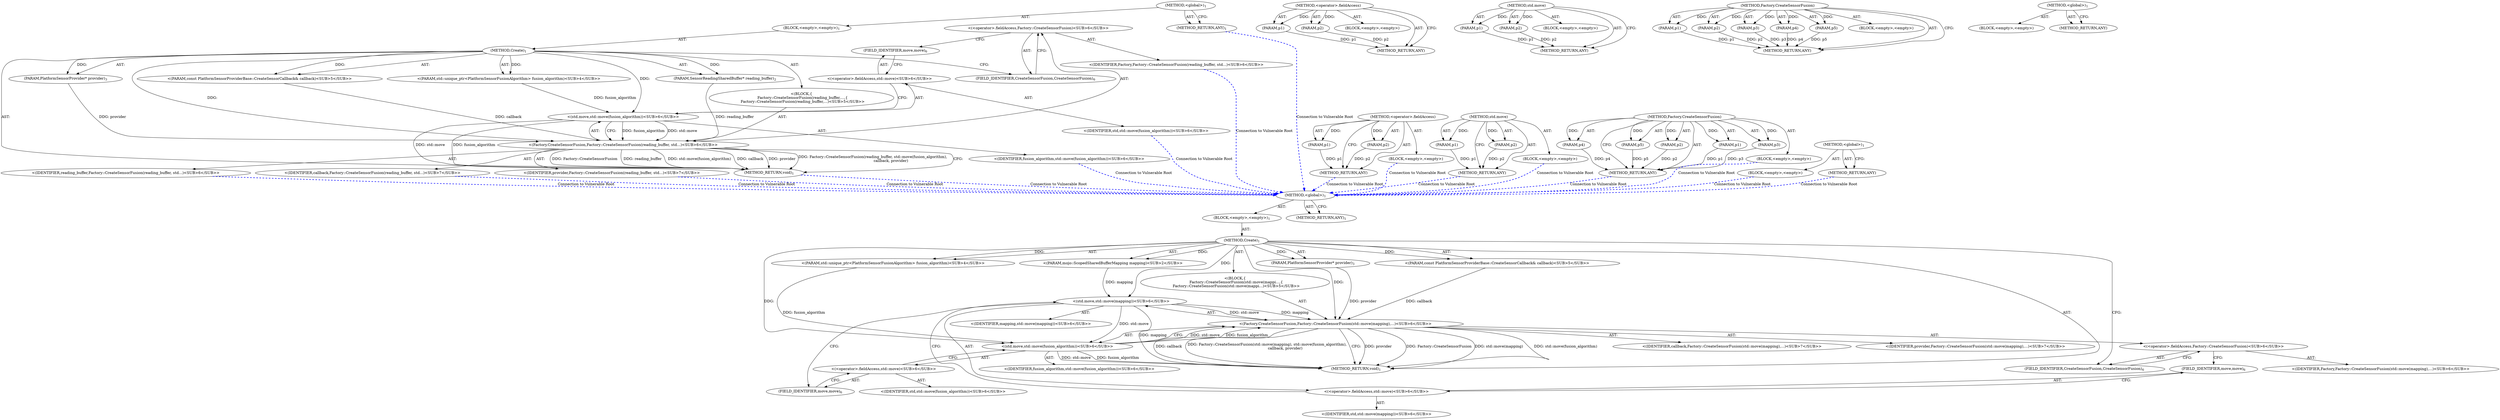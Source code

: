 digraph "&lt;global&gt;" {
vulnerable_6 [label=<(METHOD,&lt;global&gt;)<SUB>1</SUB>>];
vulnerable_7 [label=<(BLOCK,&lt;empty&gt;,&lt;empty&gt;)<SUB>1</SUB>>];
vulnerable_8 [label=<(METHOD,Create)<SUB>1</SUB>>];
vulnerable_9 [label="<(PARAM,mojo::ScopedSharedBufferMapping mapping)<SUB>2</SUB>>"];
vulnerable_10 [label=<(PARAM,PlatformSensorProvider* provider)<SUB>3</SUB>>];
vulnerable_11 [label="<(PARAM,std::unique_ptr&lt;PlatformSensorFusionAlgorithm&gt; fusion_algorithm)<SUB>4</SUB>>"];
vulnerable_12 [label="<(PARAM,const PlatformSensorProviderBase::CreateSensorCallback&amp; callback)<SUB>5</SUB>>"];
vulnerable_13 [label="<(BLOCK,{
  Factory::CreateSensorFusion(std::move(mappi...,{
  Factory::CreateSensorFusion(std::move(mappi...)<SUB>5</SUB>>"];
vulnerable_14 [label="<(Factory.CreateSensorFusion,Factory::CreateSensorFusion(std::move(mapping),...)<SUB>6</SUB>>"];
vulnerable_15 [label="<(&lt;operator&gt;.fieldAccess,Factory::CreateSensorFusion)<SUB>6</SUB>>"];
vulnerable_16 [label="<(IDENTIFIER,Factory,Factory::CreateSensorFusion(std::move(mapping),...)<SUB>6</SUB>>"];
vulnerable_17 [label=<(FIELD_IDENTIFIER,CreateSensorFusion,CreateSensorFusion)<SUB>6</SUB>>];
vulnerable_18 [label="<(std.move,std::move(mapping))<SUB>6</SUB>>"];
vulnerable_19 [label="<(&lt;operator&gt;.fieldAccess,std::move)<SUB>6</SUB>>"];
vulnerable_20 [label="<(IDENTIFIER,std,std::move(mapping))<SUB>6</SUB>>"];
vulnerable_21 [label=<(FIELD_IDENTIFIER,move,move)<SUB>6</SUB>>];
vulnerable_22 [label="<(IDENTIFIER,mapping,std::move(mapping))<SUB>6</SUB>>"];
vulnerable_23 [label="<(std.move,std::move(fusion_algorithm))<SUB>6</SUB>>"];
vulnerable_24 [label="<(&lt;operator&gt;.fieldAccess,std::move)<SUB>6</SUB>>"];
vulnerable_25 [label="<(IDENTIFIER,std,std::move(fusion_algorithm))<SUB>6</SUB>>"];
vulnerable_26 [label=<(FIELD_IDENTIFIER,move,move)<SUB>6</SUB>>];
vulnerable_27 [label="<(IDENTIFIER,fusion_algorithm,std::move(fusion_algorithm))<SUB>6</SUB>>"];
vulnerable_28 [label="<(IDENTIFIER,callback,Factory::CreateSensorFusion(std::move(mapping),...)<SUB>7</SUB>>"];
vulnerable_29 [label="<(IDENTIFIER,provider,Factory::CreateSensorFusion(std::move(mapping),...)<SUB>7</SUB>>"];
vulnerable_30 [label=<(METHOD_RETURN,void)<SUB>1</SUB>>];
vulnerable_32 [label=<(METHOD_RETURN,ANY)<SUB>1</SUB>>];
vulnerable_63 [label=<(METHOD,&lt;operator&gt;.fieldAccess)>];
vulnerable_64 [label=<(PARAM,p1)>];
vulnerable_65 [label=<(PARAM,p2)>];
vulnerable_66 [label=<(BLOCK,&lt;empty&gt;,&lt;empty&gt;)>];
vulnerable_67 [label=<(METHOD_RETURN,ANY)>];
vulnerable_68 [label=<(METHOD,std.move)>];
vulnerable_69 [label=<(PARAM,p1)>];
vulnerable_70 [label=<(PARAM,p2)>];
vulnerable_71 [label=<(BLOCK,&lt;empty&gt;,&lt;empty&gt;)>];
vulnerable_72 [label=<(METHOD_RETURN,ANY)>];
vulnerable_55 [label=<(METHOD,Factory.CreateSensorFusion)>];
vulnerable_56 [label=<(PARAM,p1)>];
vulnerable_57 [label=<(PARAM,p2)>];
vulnerable_58 [label=<(PARAM,p3)>];
vulnerable_59 [label=<(PARAM,p4)>];
vulnerable_60 [label=<(PARAM,p5)>];
vulnerable_61 [label=<(BLOCK,&lt;empty&gt;,&lt;empty&gt;)>];
vulnerable_62 [label=<(METHOD_RETURN,ANY)>];
vulnerable_49 [label=<(METHOD,&lt;global&gt;)<SUB>1</SUB>>];
vulnerable_50 [label=<(BLOCK,&lt;empty&gt;,&lt;empty&gt;)>];
vulnerable_51 [label=<(METHOD_RETURN,ANY)>];
fixed_6 [label=<(METHOD,&lt;global&gt;)<SUB>1</SUB>>];
fixed_7 [label=<(BLOCK,&lt;empty&gt;,&lt;empty&gt;)<SUB>1</SUB>>];
fixed_8 [label=<(METHOD,Create)<SUB>1</SUB>>];
fixed_9 [label=<(PARAM,SensorReadingSharedBuffer* reading_buffer)<SUB>2</SUB>>];
fixed_10 [label=<(PARAM,PlatformSensorProvider* provider)<SUB>3</SUB>>];
fixed_11 [label="<(PARAM,std::unique_ptr&lt;PlatformSensorFusionAlgorithm&gt; fusion_algorithm)<SUB>4</SUB>>"];
fixed_12 [label="<(PARAM,const PlatformSensorProviderBase::CreateSensorCallback&amp; callback)<SUB>5</SUB>>"];
fixed_13 [label="<(BLOCK,{
  Factory::CreateSensorFusion(reading_buffer,...,{
  Factory::CreateSensorFusion(reading_buffer,...)<SUB>5</SUB>>"];
fixed_14 [label="<(Factory.CreateSensorFusion,Factory::CreateSensorFusion(reading_buffer, std...)<SUB>6</SUB>>"];
fixed_15 [label="<(&lt;operator&gt;.fieldAccess,Factory::CreateSensorFusion)<SUB>6</SUB>>"];
fixed_16 [label="<(IDENTIFIER,Factory,Factory::CreateSensorFusion(reading_buffer, std...)<SUB>6</SUB>>"];
fixed_17 [label=<(FIELD_IDENTIFIER,CreateSensorFusion,CreateSensorFusion)<SUB>6</SUB>>];
fixed_18 [label="<(IDENTIFIER,reading_buffer,Factory::CreateSensorFusion(reading_buffer, std...)<SUB>6</SUB>>"];
fixed_19 [label="<(std.move,std::move(fusion_algorithm))<SUB>6</SUB>>"];
fixed_20 [label="<(&lt;operator&gt;.fieldAccess,std::move)<SUB>6</SUB>>"];
fixed_21 [label="<(IDENTIFIER,std,std::move(fusion_algorithm))<SUB>6</SUB>>"];
fixed_22 [label=<(FIELD_IDENTIFIER,move,move)<SUB>6</SUB>>];
fixed_23 [label="<(IDENTIFIER,fusion_algorithm,std::move(fusion_algorithm))<SUB>6</SUB>>"];
fixed_24 [label="<(IDENTIFIER,callback,Factory::CreateSensorFusion(reading_buffer, std...)<SUB>7</SUB>>"];
fixed_25 [label="<(IDENTIFIER,provider,Factory::CreateSensorFusion(reading_buffer, std...)<SUB>7</SUB>>"];
fixed_26 [label=<(METHOD_RETURN,void)<SUB>1</SUB>>];
fixed_28 [label=<(METHOD_RETURN,ANY)<SUB>1</SUB>>];
fixed_59 [label=<(METHOD,&lt;operator&gt;.fieldAccess)>];
fixed_60 [label=<(PARAM,p1)>];
fixed_61 [label=<(PARAM,p2)>];
fixed_62 [label=<(BLOCK,&lt;empty&gt;,&lt;empty&gt;)>];
fixed_63 [label=<(METHOD_RETURN,ANY)>];
fixed_64 [label=<(METHOD,std.move)>];
fixed_65 [label=<(PARAM,p1)>];
fixed_66 [label=<(PARAM,p2)>];
fixed_67 [label=<(BLOCK,&lt;empty&gt;,&lt;empty&gt;)>];
fixed_68 [label=<(METHOD_RETURN,ANY)>];
fixed_51 [label=<(METHOD,Factory.CreateSensorFusion)>];
fixed_52 [label=<(PARAM,p1)>];
fixed_53 [label=<(PARAM,p2)>];
fixed_54 [label=<(PARAM,p3)>];
fixed_55 [label=<(PARAM,p4)>];
fixed_56 [label=<(PARAM,p5)>];
fixed_57 [label=<(BLOCK,&lt;empty&gt;,&lt;empty&gt;)>];
fixed_58 [label=<(METHOD_RETURN,ANY)>];
fixed_45 [label=<(METHOD,&lt;global&gt;)<SUB>1</SUB>>];
fixed_46 [label=<(BLOCK,&lt;empty&gt;,&lt;empty&gt;)>];
fixed_47 [label=<(METHOD_RETURN,ANY)>];
vulnerable_6 -> vulnerable_7  [key=0, label="AST: "];
vulnerable_6 -> vulnerable_32  [key=0, label="AST: "];
vulnerable_6 -> vulnerable_32  [key=1, label="CFG: "];
vulnerable_7 -> vulnerable_8  [key=0, label="AST: "];
vulnerable_8 -> vulnerable_9  [key=0, label="AST: "];
vulnerable_8 -> vulnerable_9  [key=1, label="DDG: "];
vulnerable_8 -> vulnerable_10  [key=0, label="AST: "];
vulnerable_8 -> vulnerable_10  [key=1, label="DDG: "];
vulnerable_8 -> vulnerable_11  [key=0, label="AST: "];
vulnerable_8 -> vulnerable_11  [key=1, label="DDG: "];
vulnerable_8 -> vulnerable_12  [key=0, label="AST: "];
vulnerable_8 -> vulnerable_12  [key=1, label="DDG: "];
vulnerable_8 -> vulnerable_13  [key=0, label="AST: "];
vulnerable_8 -> vulnerable_30  [key=0, label="AST: "];
vulnerable_8 -> vulnerable_17  [key=0, label="CFG: "];
vulnerable_8 -> vulnerable_14  [key=0, label="DDG: "];
vulnerable_8 -> vulnerable_18  [key=0, label="DDG: "];
vulnerable_8 -> vulnerable_23  [key=0, label="DDG: "];
vulnerable_9 -> vulnerable_18  [key=0, label="DDG: mapping"];
vulnerable_10 -> vulnerable_14  [key=0, label="DDG: provider"];
vulnerable_11 -> vulnerable_23  [key=0, label="DDG: fusion_algorithm"];
vulnerable_12 -> vulnerable_14  [key=0, label="DDG: callback"];
vulnerable_13 -> vulnerable_14  [key=0, label="AST: "];
vulnerable_14 -> vulnerable_15  [key=0, label="AST: "];
vulnerable_14 -> vulnerable_18  [key=0, label="AST: "];
vulnerable_14 -> vulnerable_23  [key=0, label="AST: "];
vulnerable_14 -> vulnerable_28  [key=0, label="AST: "];
vulnerable_14 -> vulnerable_29  [key=0, label="AST: "];
vulnerable_14 -> vulnerable_30  [key=0, label="CFG: "];
vulnerable_14 -> vulnerable_30  [key=1, label="DDG: Factory::CreateSensorFusion"];
vulnerable_14 -> vulnerable_30  [key=2, label="DDG: std::move(mapping)"];
vulnerable_14 -> vulnerable_30  [key=3, label="DDG: std::move(fusion_algorithm)"];
vulnerable_14 -> vulnerable_30  [key=4, label="DDG: callback"];
vulnerable_14 -> vulnerable_30  [key=5, label="DDG: provider"];
vulnerable_14 -> vulnerable_30  [key=6, label="DDG: Factory::CreateSensorFusion(std::move(mapping), std::move(fusion_algorithm),
                               callback, provider)"];
vulnerable_15 -> vulnerable_16  [key=0, label="AST: "];
vulnerable_15 -> vulnerable_17  [key=0, label="AST: "];
vulnerable_15 -> vulnerable_21  [key=0, label="CFG: "];
vulnerable_17 -> vulnerable_15  [key=0, label="CFG: "];
vulnerable_18 -> vulnerable_19  [key=0, label="AST: "];
vulnerable_18 -> vulnerable_22  [key=0, label="AST: "];
vulnerable_18 -> vulnerable_26  [key=0, label="CFG: "];
vulnerable_18 -> vulnerable_30  [key=0, label="DDG: mapping"];
vulnerable_18 -> vulnerable_14  [key=0, label="DDG: std::move"];
vulnerable_18 -> vulnerable_14  [key=1, label="DDG: mapping"];
vulnerable_18 -> vulnerable_23  [key=0, label="DDG: std::move"];
vulnerable_19 -> vulnerable_20  [key=0, label="AST: "];
vulnerable_19 -> vulnerable_21  [key=0, label="AST: "];
vulnerable_19 -> vulnerable_18  [key=0, label="CFG: "];
vulnerable_21 -> vulnerable_19  [key=0, label="CFG: "];
vulnerable_23 -> vulnerable_24  [key=0, label="AST: "];
vulnerable_23 -> vulnerable_27  [key=0, label="AST: "];
vulnerable_23 -> vulnerable_14  [key=0, label="CFG: "];
vulnerable_23 -> vulnerable_14  [key=1, label="DDG: std::move"];
vulnerable_23 -> vulnerable_14  [key=2, label="DDG: fusion_algorithm"];
vulnerable_23 -> vulnerable_30  [key=0, label="DDG: std::move"];
vulnerable_23 -> vulnerable_30  [key=1, label="DDG: fusion_algorithm"];
vulnerable_24 -> vulnerable_25  [key=0, label="AST: "];
vulnerable_24 -> vulnerable_26  [key=0, label="AST: "];
vulnerable_24 -> vulnerable_23  [key=0, label="CFG: "];
vulnerable_26 -> vulnerable_24  [key=0, label="CFG: "];
vulnerable_63 -> vulnerable_64  [key=0, label="AST: "];
vulnerable_63 -> vulnerable_64  [key=1, label="DDG: "];
vulnerable_63 -> vulnerable_66  [key=0, label="AST: "];
vulnerable_63 -> vulnerable_65  [key=0, label="AST: "];
vulnerable_63 -> vulnerable_65  [key=1, label="DDG: "];
vulnerable_63 -> vulnerable_67  [key=0, label="AST: "];
vulnerable_63 -> vulnerable_67  [key=1, label="CFG: "];
vulnerable_64 -> vulnerable_67  [key=0, label="DDG: p1"];
vulnerable_65 -> vulnerable_67  [key=0, label="DDG: p2"];
vulnerable_68 -> vulnerable_69  [key=0, label="AST: "];
vulnerable_68 -> vulnerable_69  [key=1, label="DDG: "];
vulnerable_68 -> vulnerable_71  [key=0, label="AST: "];
vulnerable_68 -> vulnerable_70  [key=0, label="AST: "];
vulnerable_68 -> vulnerable_70  [key=1, label="DDG: "];
vulnerable_68 -> vulnerable_72  [key=0, label="AST: "];
vulnerable_68 -> vulnerable_72  [key=1, label="CFG: "];
vulnerable_69 -> vulnerable_72  [key=0, label="DDG: p1"];
vulnerable_70 -> vulnerable_72  [key=0, label="DDG: p2"];
vulnerable_55 -> vulnerable_56  [key=0, label="AST: "];
vulnerable_55 -> vulnerable_56  [key=1, label="DDG: "];
vulnerable_55 -> vulnerable_61  [key=0, label="AST: "];
vulnerable_55 -> vulnerable_57  [key=0, label="AST: "];
vulnerable_55 -> vulnerable_57  [key=1, label="DDG: "];
vulnerable_55 -> vulnerable_62  [key=0, label="AST: "];
vulnerable_55 -> vulnerable_62  [key=1, label="CFG: "];
vulnerable_55 -> vulnerable_58  [key=0, label="AST: "];
vulnerable_55 -> vulnerable_58  [key=1, label="DDG: "];
vulnerable_55 -> vulnerable_59  [key=0, label="AST: "];
vulnerable_55 -> vulnerable_59  [key=1, label="DDG: "];
vulnerable_55 -> vulnerable_60  [key=0, label="AST: "];
vulnerable_55 -> vulnerable_60  [key=1, label="DDG: "];
vulnerable_56 -> vulnerable_62  [key=0, label="DDG: p1"];
vulnerable_57 -> vulnerable_62  [key=0, label="DDG: p2"];
vulnerable_58 -> vulnerable_62  [key=0, label="DDG: p3"];
vulnerable_59 -> vulnerable_62  [key=0, label="DDG: p4"];
vulnerable_60 -> vulnerable_62  [key=0, label="DDG: p5"];
vulnerable_49 -> vulnerable_50  [key=0, label="AST: "];
vulnerable_49 -> vulnerable_51  [key=0, label="AST: "];
vulnerable_49 -> vulnerable_51  [key=1, label="CFG: "];
fixed_6 -> fixed_7  [key=0, label="AST: "];
fixed_6 -> fixed_28  [key=0, label="AST: "];
fixed_6 -> fixed_28  [key=1, label="CFG: "];
fixed_7 -> fixed_8  [key=0, label="AST: "];
fixed_8 -> fixed_9  [key=0, label="AST: "];
fixed_8 -> fixed_9  [key=1, label="DDG: "];
fixed_8 -> fixed_10  [key=0, label="AST: "];
fixed_8 -> fixed_10  [key=1, label="DDG: "];
fixed_8 -> fixed_11  [key=0, label="AST: "];
fixed_8 -> fixed_11  [key=1, label="DDG: "];
fixed_8 -> fixed_12  [key=0, label="AST: "];
fixed_8 -> fixed_12  [key=1, label="DDG: "];
fixed_8 -> fixed_13  [key=0, label="AST: "];
fixed_8 -> fixed_26  [key=0, label="AST: "];
fixed_8 -> fixed_17  [key=0, label="CFG: "];
fixed_8 -> fixed_14  [key=0, label="DDG: "];
fixed_8 -> fixed_19  [key=0, label="DDG: "];
fixed_9 -> fixed_14  [key=0, label="DDG: reading_buffer"];
fixed_10 -> fixed_14  [key=0, label="DDG: provider"];
fixed_11 -> fixed_19  [key=0, label="DDG: fusion_algorithm"];
fixed_12 -> fixed_14  [key=0, label="DDG: callback"];
fixed_13 -> fixed_14  [key=0, label="AST: "];
fixed_14 -> fixed_15  [key=0, label="AST: "];
fixed_14 -> fixed_18  [key=0, label="AST: "];
fixed_14 -> fixed_19  [key=0, label="AST: "];
fixed_14 -> fixed_24  [key=0, label="AST: "];
fixed_14 -> fixed_25  [key=0, label="AST: "];
fixed_14 -> fixed_26  [key=0, label="CFG: "];
fixed_14 -> fixed_26  [key=1, label="DDG: Factory::CreateSensorFusion"];
fixed_14 -> fixed_26  [key=2, label="DDG: reading_buffer"];
fixed_14 -> fixed_26  [key=3, label="DDG: std::move(fusion_algorithm)"];
fixed_14 -> fixed_26  [key=4, label="DDG: callback"];
fixed_14 -> fixed_26  [key=5, label="DDG: provider"];
fixed_14 -> fixed_26  [key=6, label="DDG: Factory::CreateSensorFusion(reading_buffer, std::move(fusion_algorithm),
                               callback, provider)"];
fixed_15 -> fixed_16  [key=0, label="AST: "];
fixed_15 -> fixed_17  [key=0, label="AST: "];
fixed_15 -> fixed_22  [key=0, label="CFG: "];
fixed_16 -> vulnerable_6  [color=blue, key=0, label="Connection to Vulnerable Root", penwidth="2.0", style=dashed];
fixed_17 -> fixed_15  [key=0, label="CFG: "];
fixed_18 -> vulnerable_6  [color=blue, key=0, label="Connection to Vulnerable Root", penwidth="2.0", style=dashed];
fixed_19 -> fixed_20  [key=0, label="AST: "];
fixed_19 -> fixed_23  [key=0, label="AST: "];
fixed_19 -> fixed_14  [key=0, label="CFG: "];
fixed_19 -> fixed_14  [key=1, label="DDG: std::move"];
fixed_19 -> fixed_14  [key=2, label="DDG: fusion_algorithm"];
fixed_19 -> fixed_26  [key=0, label="DDG: std::move"];
fixed_19 -> fixed_26  [key=1, label="DDG: fusion_algorithm"];
fixed_20 -> fixed_21  [key=0, label="AST: "];
fixed_20 -> fixed_22  [key=0, label="AST: "];
fixed_20 -> fixed_19  [key=0, label="CFG: "];
fixed_21 -> vulnerable_6  [color=blue, key=0, label="Connection to Vulnerable Root", penwidth="2.0", style=dashed];
fixed_22 -> fixed_20  [key=0, label="CFG: "];
fixed_23 -> vulnerable_6  [color=blue, key=0, label="Connection to Vulnerable Root", penwidth="2.0", style=dashed];
fixed_24 -> vulnerable_6  [color=blue, key=0, label="Connection to Vulnerable Root", penwidth="2.0", style=dashed];
fixed_25 -> vulnerable_6  [color=blue, key=0, label="Connection to Vulnerable Root", penwidth="2.0", style=dashed];
fixed_26 -> vulnerable_6  [color=blue, key=0, label="Connection to Vulnerable Root", penwidth="2.0", style=dashed];
fixed_28 -> vulnerable_6  [color=blue, key=0, label="Connection to Vulnerable Root", penwidth="2.0", style=dashed];
fixed_59 -> fixed_60  [key=0, label="AST: "];
fixed_59 -> fixed_60  [key=1, label="DDG: "];
fixed_59 -> fixed_62  [key=0, label="AST: "];
fixed_59 -> fixed_61  [key=0, label="AST: "];
fixed_59 -> fixed_61  [key=1, label="DDG: "];
fixed_59 -> fixed_63  [key=0, label="AST: "];
fixed_59 -> fixed_63  [key=1, label="CFG: "];
fixed_60 -> fixed_63  [key=0, label="DDG: p1"];
fixed_61 -> fixed_63  [key=0, label="DDG: p2"];
fixed_62 -> vulnerable_6  [color=blue, key=0, label="Connection to Vulnerable Root", penwidth="2.0", style=dashed];
fixed_63 -> vulnerable_6  [color=blue, key=0, label="Connection to Vulnerable Root", penwidth="2.0", style=dashed];
fixed_64 -> fixed_65  [key=0, label="AST: "];
fixed_64 -> fixed_65  [key=1, label="DDG: "];
fixed_64 -> fixed_67  [key=0, label="AST: "];
fixed_64 -> fixed_66  [key=0, label="AST: "];
fixed_64 -> fixed_66  [key=1, label="DDG: "];
fixed_64 -> fixed_68  [key=0, label="AST: "];
fixed_64 -> fixed_68  [key=1, label="CFG: "];
fixed_65 -> fixed_68  [key=0, label="DDG: p1"];
fixed_66 -> fixed_68  [key=0, label="DDG: p2"];
fixed_67 -> vulnerable_6  [color=blue, key=0, label="Connection to Vulnerable Root", penwidth="2.0", style=dashed];
fixed_68 -> vulnerable_6  [color=blue, key=0, label="Connection to Vulnerable Root", penwidth="2.0", style=dashed];
fixed_51 -> fixed_52  [key=0, label="AST: "];
fixed_51 -> fixed_52  [key=1, label="DDG: "];
fixed_51 -> fixed_57  [key=0, label="AST: "];
fixed_51 -> fixed_53  [key=0, label="AST: "];
fixed_51 -> fixed_53  [key=1, label="DDG: "];
fixed_51 -> fixed_58  [key=0, label="AST: "];
fixed_51 -> fixed_58  [key=1, label="CFG: "];
fixed_51 -> fixed_54  [key=0, label="AST: "];
fixed_51 -> fixed_54  [key=1, label="DDG: "];
fixed_51 -> fixed_55  [key=0, label="AST: "];
fixed_51 -> fixed_55  [key=1, label="DDG: "];
fixed_51 -> fixed_56  [key=0, label="AST: "];
fixed_51 -> fixed_56  [key=1, label="DDG: "];
fixed_52 -> fixed_58  [key=0, label="DDG: p1"];
fixed_53 -> fixed_58  [key=0, label="DDG: p2"];
fixed_54 -> fixed_58  [key=0, label="DDG: p3"];
fixed_55 -> fixed_58  [key=0, label="DDG: p4"];
fixed_56 -> fixed_58  [key=0, label="DDG: p5"];
fixed_57 -> vulnerable_6  [color=blue, key=0, label="Connection to Vulnerable Root", penwidth="2.0", style=dashed];
fixed_58 -> vulnerable_6  [color=blue, key=0, label="Connection to Vulnerable Root", penwidth="2.0", style=dashed];
fixed_45 -> fixed_46  [key=0, label="AST: "];
fixed_45 -> fixed_47  [key=0, label="AST: "];
fixed_45 -> fixed_47  [key=1, label="CFG: "];
fixed_46 -> vulnerable_6  [color=blue, key=0, label="Connection to Vulnerable Root", penwidth="2.0", style=dashed];
fixed_47 -> vulnerable_6  [color=blue, key=0, label="Connection to Vulnerable Root", penwidth="2.0", style=dashed];
}
